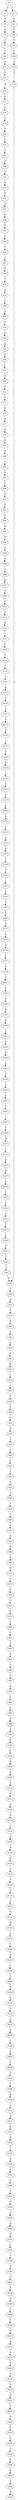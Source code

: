 strict digraph  {
	S0 -> S1 [ label = T ];
	S0 -> S2 [ label = A ];
	S1 -> S3 [ label = C ];
	S2 -> S4 [ label = A ];
	S3 -> S5 [ label = A ];
	S4 -> S6 [ label = T ];
	S5 -> S7 [ label = T ];
	S6 -> S8 [ label = G ];
	S7 -> S9 [ label = C ];
	S8 -> S10 [ label = T ];
	S9 -> S11 [ label = A ];
	S10 -> S12 [ label = C ];
	S11 -> S13 [ label = C ];
	S12 -> S14 [ label = T ];
	S13 -> S15 [ label = A ];
	S14 -> S16 [ label = G ];
	S15 -> S17 [ label = C ];
	S16 -> S18 [ label = T ];
	S17 -> S19 [ label = G ];
	S18 -> S20 [ label = A ];
	S19 -> S21 [ label = T ];
	S20 -> S22 [ label = A ];
	S21 -> S23 [ label = C ];
	S22 -> S24 [ label = A ];
	S23 -> S25 [ label = G ];
	S24 -> S26 [ label = G ];
	S25 -> S27 [ label = T ];
	S26 -> S28 [ label = A ];
	S27 -> S29 [ label = A ];
	S28 -> S30 [ label = A ];
	S29 -> S31 [ label = T ];
	S30 -> S32 [ label = G ];
	S31 -> S33 [ label = A ];
	S32 -> S34 [ label = C ];
	S33 -> S35 [ label = A ];
	S34 -> S36 [ label = A ];
	S35 -> S37 [ label = A ];
	S36 -> S38 [ label = T ];
	S37 -> S39 [ label = C ];
	S38 -> S40 [ label = C ];
	S39 -> S41 [ label = C ];
	S40 -> S42 [ label = A ];
	S41 -> S43 [ label = C ];
	S42 -> S44 [ label = G ];
	S43 -> S45 [ label = C ];
	S44 -> S46 [ label = T ];
	S45 -> S47 [ label = T ];
	S46 -> S48 [ label = T ];
	S47 -> S49 [ label = A ];
	S48 -> S50 [ label = G ];
	S49 -> S51 [ label = T ];
	S50 -> S52 [ label = T ];
	S51 -> S53 [ label = A ];
	S52 -> S54 [ label = G ];
	S53 -> S55 [ label = G ];
	S54 -> S56 [ label = A ];
	S55 -> S57 [ label = A ];
	S56 -> S58 [ label = T ];
	S57 -> S59 [ label = A ];
	S58 -> S60 [ label = C ];
	S59 -> S61 [ label = G ];
	S60 -> S62 [ label = G ];
	S61 -> S63 [ label = T ];
	S62 -> S64 [ label = G ];
	S63 -> S65 [ label = C ];
	S64 -> S66 [ label = G ];
	S65 -> S67 [ label = C ];
	S66 -> S68 [ label = C ];
	S67 -> S69 [ label = G ];
	S68 -> S70 [ label = T ];
	S69 -> S71 [ label = A ];
	S70 -> S72 [ label = G ];
	S71 -> S73 [ label = C ];
	S72 -> S74 [ label = A ];
	S73 -> S75 [ label = C ];
	S74 -> S76 [ label = C ];
	S75 -> S77 [ label = A ];
	S76 -> S78 [ label = G ];
	S77 -> S79 [ label = G ];
	S78 -> S80 [ label = C ];
	S79 -> S81 [ label = A ];
	S80 -> S82 [ label = G ];
	S81 -> S83 [ label = G ];
	S82 -> S84 [ label = G ];
	S83 -> S85 [ label = C ];
	S84 -> S86 [ label = A ];
	S85 -> S87 [ label = G ];
	S86 -> S88 [ label = A ];
	S87 -> S89 [ label = T ];
	S88 -> S90 [ label = G ];
	S89 -> S91 [ label = C ];
	S90 -> S92 [ label = A ];
	S91 -> S93 [ label = C ];
	S92 -> S94 [ label = C ];
	S93 -> S95 [ label = T ];
	S94 -> S96 [ label = G ];
	S95 -> S97 [ label = G ];
	S96 -> S98 [ label = C ];
	S97 -> S99 [ label = A ];
	S98 -> S100 [ label = C ];
	S99 -> S101 [ label = A ];
	S100 -> S102 [ label = G ];
	S101 -> S103 [ label = G ];
	S102 -> S104 [ label = C ];
	S103 -> S105 [ label = A ];
	S104 -> S106 [ label = G ];
	S105 -> S107 [ label = G ];
	S106 -> S108 [ label = A ];
	S107 -> S109 [ label = A ];
	S108 -> S110 [ label = A ];
	S109 -> S111 [ label = C ];
	S110 -> S112 [ label = A ];
	S111 -> S113 [ label = T ];
	S112 -> S114 [ label = A ];
	S113 -> S115 [ label = G ];
	S114 -> S116 [ label = A ];
	S115 -> S117 [ label = G ];
	S116 -> S118 [ label = A ];
	S117 -> S119 [ label = T ];
	S118 -> S120 [ label = G ];
	S119 -> S121 [ label = T ];
	S120 -> S122 [ label = A ];
	S121 -> S123 [ label = T ];
	S122 -> S124 [ label = A ];
	S123 -> S125 [ label = G ];
	S124 -> S126 [ label = G ];
	S125 -> S127 [ label = G ];
	S126 -> S128 [ label = A ];
	S127 -> S129 [ label = T ];
	S128 -> S130 [ label = G ];
	S129 -> S131 [ label = A ];
	S130 -> S132 [ label = A ];
	S131 -> S133 [ label = A ];
	S132 -> S134 [ label = G ];
	S133 -> S135 [ label = G ];
	S134 -> S136 [ label = G ];
	S135 -> S137 [ label = T ];
	S136 -> S138 [ label = A ];
	S137 -> S139 [ label = T ];
	S138 -> S140 [ label = C ];
	S139 -> S141 [ label = C ];
	S140 -> S142 [ label = A ];
	S141 -> S143 [ label = T ];
	S142 -> S144 [ label = C ];
	S143 -> S145 [ label = G ];
	S144 -> S146 [ label = G ];
	S145 -> S147 [ label = T ];
	S146 -> S148 [ label = G ];
	S147 -> S149 [ label = C ];
	S148 -> S150 [ label = T ];
	S149 -> S151 [ label = A ];
	S150 -> S152 [ label = G ];
	S151 -> S153 [ label = T ];
	S152 -> S154 [ label = A ];
	S153 -> S155 [ label = G ];
	S154 -> S156 [ label = C ];
	S155 -> S157 [ label = G ];
	S156 -> S158 [ label = C ];
	S157 -> S159 [ label = T ];
	S158 -> S160 [ label = G ];
	S159 -> S161 [ label = T ];
	S160 -> S162 [ label = T ];
	S161 -> S163 [ label = T ];
	S162 -> S164 [ label = G ];
	S163 -> S165 [ label = T ];
	S164 -> S166 [ label = T ];
	S165 -> S167 [ label = G ];
	S166 -> S168 [ label = A ];
	S167 -> S169 [ label = G ];
	S168 -> S170 [ label = G ];
	S169 -> S171 [ label = A ];
	S170 -> S172 [ label = A ];
	S171 -> S173 [ label = G ];
	S172 -> S174 [ label = G ];
	S173 -> S175 [ label = A ];
	S174 -> S176 [ label = A ];
	S175 -> S177 [ label = C ];
	S176 -> S178 [ label = C ];
	S177 -> S179 [ label = C ];
	S178 -> S180 [ label = A ];
	S179 -> S181 [ label = C ];
	S180 -> S182 [ label = A ];
	S181 -> S183 [ label = C ];
	S182 -> S184 [ label = T ];
	S183 -> S185 [ label = T ];
	S184 -> S186 [ label = C ];
	S185 -> S187 [ label = A ];
	S186 -> S188 [ label = A ];
	S187 -> S189 [ label = G ];
	S188 -> S190 [ label = A ];
	S189 -> S191 [ label = G ];
	S190 -> S192 [ label = A ];
	S191 -> S193 [ label = C ];
	S192 -> S194 [ label = G ];
	S193 -> S195 [ label = G ];
	S194 -> S196 [ label = C ];
	S195 -> S197 [ label = T ];
	S196 -> S198 [ label = T ];
	S197 -> S199 [ label = C ];
	S198 -> S200 [ label = G ];
	S199 -> S201 [ label = G ];
	S200 -> S202 [ label = A ];
	S201 -> S203 [ label = C ];
	S202 -> S204 [ label = A ];
	S203 -> S205 [ label = T ];
	S204 -> S206 [ label = A ];
	S205 -> S207 [ label = T ];
	S206 -> S208 [ label = A ];
	S207 -> S209 [ label = C ];
	S208 -> S210 [ label = C ];
	S209 -> S211 [ label = A ];
	S210 -> S212 [ label = A ];
	S211 -> S213 [ label = C ];
	S212 -> S214 [ label = A ];
	S213 -> S215 [ label = A ];
	S214 -> S216 [ label = A ];
	S215 -> S217 [ label = A ];
	S216 -> S218 [ label = C ];
	S217 -> S219 [ label = C ];
	S218 -> S220 [ label = A ];
	S219 -> S221 [ label = C ];
	S220 -> S222 [ label = A ];
	S221 -> S223 [ label = T ];
	S222 -> S224 [ label = G ];
	S223 -> S225 [ label = C ];
	S224 -> S226 [ label = T ];
	S225 -> S227 [ label = T ];
	S226 -> S228 [ label = A ];
	S227 -> S229 [ label = T ];
	S228 -> S230 [ label = A ];
	S229 -> S231 [ label = T ];
	S230 -> S232 [ label = G ];
	S231 -> S233 [ label = C ];
	S232 -> S234 [ label = C ];
	S233 -> S235 [ label = T ];
	S234 -> S236 [ label = G ];
	S235 -> S16 [ label = G ];
	S236 -> S237 [ label = G ];
	S237 -> S238 [ label = T ];
	S238 -> S239 [ label = A ];
}
